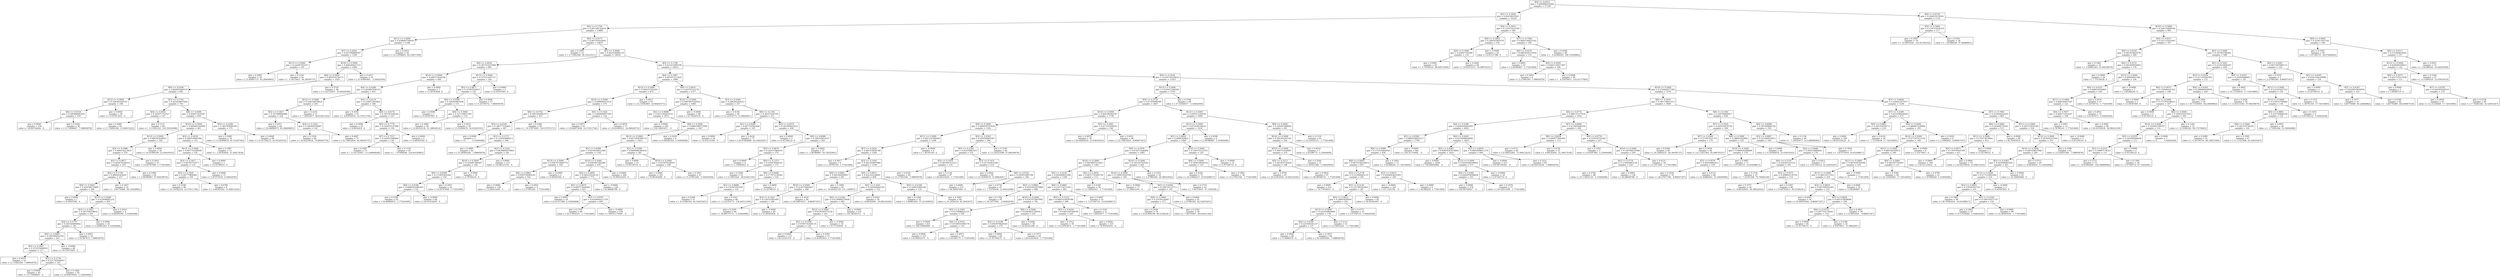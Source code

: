 digraph Tree {
0 [label="X[4] <= 0.6423\ngini = 0.499986255084\nsamples = 17339", shape="box"] ;
1 [label="X[2] <= 0.5000\ngini = 0.49230015901\nsamples = 16229", shape="box"] ;
0 -> 1 ;
2 [label="X[4] <= 0.1736\ngini = 0.481199742033\nsamples = 15885", shape="box"] ;
1 -> 2 ;
3 [label="X[11] <= 0.5000\ngini = 0.438840758934\nsamples = 1248", shape="box"] ;
2 -> 3 ;
4 [label="X[7] <= 0.2954\ngini = 0.447584889567\nsamples = 1189", shape="box"] ;
3 -> 4 ;
5 [label="X[12] <= 0.5000\ngini = 0.22695703257\nsamples = 105", shape="box"] ;
4 -> 5 ;
6 [label="gini = 0.2699\nsamples = 79\nvalue = [ 15.95897137  83.28469065]", shape="box"] ;
5 -> 6 ;
7 [label="gini = 0.1254\nsamples = 26\nvalue = [  3.19179427  44.30036737]", shape="box"] ;
5 -> 7 ;
8 [label="X[14] <= 0.5000\ngini = 0.468240427133\nsamples = 1084", shape="box"] ;
4 -> 8 ;
9 [label="X[6] <= 0.5000\ngini = 0.460316130175\nsamples = 1029", shape="box"] ;
8 -> 9 ;
10 [label="X[0] <= 0.0196\ngini = 0.464050580319\nsamples = 981", shape="box"] ;
9 -> 10 ;
11 [label="X[12] <= 0.5000\ngini = 0.168345359155\nsamples = 198", shape="box"] ;
10 -> 11 ;
12 [label="X[0] <= 0.0154\ngini = 0.200489083445\nsamples = 159", shape="box"] ;
11 -> 12 ;
13 [label="gini = 0.0000\nsamples = 109\nvalue = [ 39.89742844   0.        ]", shape="box"] ;
12 -> 13 ;
14 [label="gini = 0.4283\nsamples = 50\nvalue = [ 15.73098607   7.08805878]", shape="box"] ;
12 -> 14 ;
15 [label="gini = 0.0000\nsamples = 39\nvalue = [ 13.67911832   0.        ]", shape="box"] ;
11 -> 15 ;
16 [label="X[3] <= 0.1742\ngini = 0.425424657824\nsamples = 783", shape="box"] ;
10 -> 16 ;
17 [label="X[0] <= 0.0454\ngini = 0.245071753327\nsamples = 147", shape="box"] ;
16 -> 17 ;
18 [label="gini = 0.4985\nsamples = 61\nvalue = [ 17.78285382  15.94813225]", shape="box"] ;
17 -> 18 ;
19 [label="gini = 0.1111\nsamples = 86\nvalue = [   9.11941221  145.30520496]", shape="box"] ;
17 -> 19 ;
20 [label="X[8] <= 0.5000\ngini = 0.464673219567\nsamples = 636", shape="box"] ;
16 -> 20 ;
21 [label="X[10] <= 0.5000\ngini = 0.489692162889\nsamples = 461", shape="box"] ;
20 -> 21 ;
22 [label="X[12] <= 0.5000\ngini = 0.489763420621\nsamples = 328", shape="box"] ;
21 -> 22 ;
23 [label="X[3] <= 0.1886\ngini = 0.490474213651\nsamples = 278", shape="box"] ;
22 -> 23 ;
24 [label="X[5] <= 0.4877\ngini = 0.483674199355\nsamples = 255", shape="box"] ;
23 -> 24 ;
25 [label="X[0] <= 0.1756\ngini = 0.49602543929\nsamples = 227", shape="box"] ;
24 -> 25 ;
26 [label="X[9] <= 0.5025\ngini = 0.424548135885\nsamples = 206", shape="box"] ;
25 -> 26 ;
27 [label="gini = 0.0000\nsamples = 1\nvalue = [ 0.45597061  0.        ]", shape="box"] ;
26 -> 27 ;
28 [label="X[13] <= 0.5000\ngini = 0.425648681232\nsamples = 205", shape="box"] ;
26 -> 28 ;
29 [label="X[3] <= 0.1827\ngini = 0.393709378832\nsamples = 201", shape="box"] ;
28 -> 29 ;
30 [label="X[0] <= 0.1279\ngini = 0.365320408842\nsamples = 181", shape="box"] ;
29 -> 30 ;
31 [label="X[0] <= 0.0685\ngini = 0.295090453783\nsamples = 165", shape="box"] ;
30 -> 31 ;
32 [label="X[5] <= 0.1667\ngini = 0.375255609593\nsamples = 117", shape="box"] ;
31 -> 32 ;
33 [label="gini = 0.4019\nsamples = 14\nvalue = [ 2.73582366  7.08805878]", shape="box"] ;
32 -> 33 ;
34 [label="X[5] <= 0.2778\ngini = 0.231743069457\nsamples = 103", shape="box"] ;
32 -> 34 ;
35 [label="gini = 0.0000\nsamples = 45\nvalue = [ 15.73098607   0.        ]", shape="box"] ;
34 -> 35 ;
36 [label="gini = 0.3448\nsamples = 58\nvalue = [ 18.69479504   5.31604408]", shape="box"] ;
34 -> 36 ;
37 [label="gini = -0.0000\nsamples = 48\nvalue = [ 19.37875095   0.        ]", shape="box"] ;
31 -> 37 ;
38 [label="gini = 0.4853\nsamples = 16\nvalue = [ 5.01567672  7.08805878]", shape="box"] ;
30 -> 38 ;
39 [label="gini = 0.4994\nsamples = 20\nvalue = [ 5.69963263  5.31604408]", shape="box"] ;
29 -> 39 ;
40 [label="gini = 0.2020\nsamples = 4\nvalue = [ 0.68395592  5.31604408]", shape="box"] ;
28 -> 40 ;
41 [label="gini = 0.1927\nsamples = 21\nvalue = [  3.64776489  30.12424981]", shape="box"] ;
25 -> 41 ;
42 [label="gini = 0.1099\nsamples = 28\nvalue = [  2.96380897  47.84439676]", shape="box"] ;
24 -> 42 ;
43 [label="gini = 0.2921\nsamples = 23\nvalue = [ 8.20747099  1.77201469]", shape="box"] ;
23 -> 43 ;
44 [label="gini = 0.4859\nsamples = 50\nvalue = [ 16.41494199  23.03619103]", shape="box"] ;
22 -> 44 ;
45 [label="X[5] <= 0.4630\ngini = 0.489518483584\nsamples = 133", shape="box"] ;
21 -> 45 ;
46 [label="X[13] <= 0.5000\ngini = 0.497733186508\nsamples = 120", shape="box"] ;
45 -> 46 ;
47 [label="X[3] <= 0.1817\ngini = 0.49792775477\nsamples = 119", shape="box"] ;
46 -> 47 ;
48 [label="X[0] <= 0.1820\ngini = 0.49777964064\nsamples = 104", shape="box"] ;
47 -> 48 ;
49 [label="gini = 0.4166\nsamples = 96\nvalue = [ 33.74182519  14.17611756]", shape="box"] ;
48 -> 49 ;
50 [label="gini = 0.0789\nsamples = 8\nvalue = [  0.68395592  15.94813225]", shape="box"] ;
48 -> 50 ;
51 [label="gini = 0.4990\nsamples = 15\nvalue = [ 3.87575019  3.54402939]", shape="box"] ;
47 -> 51 ;
52 [label="gini = 0.0000\nsamples = 1\nvalue = [ 0.22798531  0.        ]", shape="box"] ;
46 -> 52 ;
53 [label="gini = 0.1887\nsamples = 13\nvalue = [  2.50783836  21.26417634]", shape="box"] ;
45 -> 53 ;
54 [label="X[5] <= 0.2284\ngini = 0.382785096109\nsamples = 175", shape="box"] ;
20 -> 54 ;
55 [label="gini = 0.2685\nsamples = 76\nvalue = [ 15.50300076  81.51267595]", shape="box"] ;
54 -> 55 ;
56 [label="gini = 0.4649\nsamples = 99\nvalue = [ 31.91794275  54.93245553]", shape="box"] ;
54 -> 56 ;
57 [label="gini = 0.3720\nsamples = 48\nvalue = [ 11.62725057  35.44029389]", shape="box"] ;
9 -> 57 ;
58 [label="gini = 0.2417\nsamples = 55\nvalue = [ 21.65860401   3.54402939]", shape="box"] ;
8 -> 58 ;
59 [label="gini = 0.2819\nsamples = 59\nvalue = [ 14.13508893  69.10857309]", shape="box"] ;
3 -> 59 ;
60 [label="X[9] <= 0.0175\ngini = 0.463745024441\nsamples = 14637", shape="box"] ;
2 -> 60 ;
61 [label="gini = 0.1605\nsamples = 21\nvalue = [  2.73582366  28.35223511]", shape="box"] ;
60 -> 61 ;
62 [label="X[1] <= 0.4690\ngini = 0.462554989119\nsamples = 14616", shape="box"] ;
60 -> 62 ;
63 [label="X[4] <= 0.4916\ngini = 0.307551927968\nsamples = 604", shape="box"] ;
62 -> 63 ;
64 [label="X[14] <= 0.5000\ngini = 0.288371634356\nsamples = 460", shape="box"] ;
63 -> 64 ;
65 [label="X[4] <= 0.4289\ngini = 0.283881938119\nsamples = 453", shape="box"] ;
64 -> 65 ;
66 [label="X[12] <= 0.5000\ngini = 0.336236078634\nsamples = 265", shape="box"] ;
65 -> 66 ;
67 [label="X[5] <= 0.1667\ngini = 0.357098894986\nsamples = 228", shape="box"] ;
66 -> 67 ;
68 [label="gini = 0.2971\nsamples = 84\nvalue = [ 18.46680973  83.28469065]", shape="box"] ;
67 -> 68 ;
69 [label="X[3] <= 0.1421\ngini = 0.390400338067\nsamples = 144", shape="box"] ;
67 -> 69 ;
70 [label="gini = 0.3326\nsamples = 69\nvalue = [ 18.92278034  70.88058779]", shape="box"] ;
69 -> 70 ;
71 [label="gini = 0.4487\nsamples = 75\nvalue = [ 22.79853054  44.30036737]", shape="box"] ;
69 -> 71 ;
72 [label="gini = 0.2235\nsamples = 37\nvalue = [  7.29552977  49.61641145]", shape="box"] ;
66 -> 72 ;
73 [label="X[3] <= 0.0114\ngini = 0.218051391864\nsamples = 188", shape="box"] ;
65 -> 73 ;
74 [label="gini = 0.4391\nsamples = 25\nvalue = [  6.83955916  14.17611756]", shape="box"] ;
73 -> 74 ;
75 [label="X[0] <= 0.0176\ngini = 0.193745164229\nsamples = 163", shape="box"] ;
73 -> 75 ;
76 [label="gini = 0.0000\nsamples = 25\nvalue = [ 8.6634416  0.       ]", shape="box"] ;
75 -> 76 ;
77 [label="X[5] <= 0.7778\ngini = 0.145055131996\nsamples = 138", shape="box"] ;
75 -> 77 ;
78 [label="X[7] <= 0.7537\ngini = 0.140912508464\nsamples = 136", shape="box"] ;
77 -> 78 ;
79 [label="gini = 0.1687\nsamples = 75\nvalue = [  11.62725057  113.40894046]", shape="box"] ;
78 -> 79 ;
80 [label="gini = 0.1136\nsamples = 61\nvalue = [   7.97948569  124.04102863]", shape="box"] ;
78 -> 80 ;
81 [label="gini = 0.0000\nsamples = 2\nvalue = [ 0.68395592  0.        ]", shape="box"] ;
77 -> 81 ;
82 [label="gini = 0.0000\nsamples = 7\nvalue = [ 2.50783836  0.        ]", shape="box"] ;
64 -> 82 ;
83 [label="X[13] <= 0.5000\ngini = 0.375211047711\nsamples = 144", shape="box"] ;
63 -> 83 ;
84 [label="X[5] <= 0.4877\ngini = 0.37293554053\nsamples = 142", shape="box"] ;
83 -> 84 ;
85 [label="X[9] <= 0.5090\ngini = 0.330293987636\nsamples = 115", shape="box"] ;
84 -> 85 ;
86 [label="gini = 0.0000\nsamples = 1\nvalue = [ 0.45597061  0.        ]", shape="box"] ;
85 -> 86 ;
87 [label="X[8] <= 0.5000\ngini = 0.327139931305\nsamples = 114", shape="box"] ;
85 -> 87 ;
88 [label="gini = 0.3083\nsamples = 58\nvalue = [ 12.08322118  51.38842614]", shape="box"] ;
87 -> 88 ;
89 [label="gini = 0.3433\nsamples = 56\nvalue = [ 15.50300076  54.93245553]", shape="box"] ;
87 -> 89 ;
90 [label="gini = 0.4906\nsamples = 27\nvalue = [ 9.34739752  7.08805878]", shape="box"] ;
84 -> 90 ;
91 [label="gini = 0.0000\nsamples = 2\nvalue = [ 0.45597061  0.        ]", shape="box"] ;
83 -> 91 ;
92 [label="X[5] <= 0.1790\ngini = 0.431415499149\nsamples = 14012", shape="box"] ;
62 -> 92 ;
93 [label="X[4] <= 0.1987\ngini = 0.467657111822\nsamples = 2989", shape="box"] ;
92 -> 93 ;
94 [label="X[12] <= 0.5000\ngini = 0.499231542201\nsamples = 672", shape="box"] ;
93 -> 94 ;
95 [label="X[10] <= 0.5000\ngini = 0.499669515316\nsamples = 575", shape="box"] ;
94 -> 95 ;
96 [label="X[0] <= 0.0742\ngini = 0.499324094375\nsamples = 457", shape="box"] ;
95 -> 96 ;
97 [label="X[5] <= 0.0185\ngini = 0.186777236442\nsamples = 367", shape="box"] ;
96 -> 97 ;
98 [label="gini = 0.0000\nsamples = 1\nvalue = [ 0.          5.31604408]", shape="box"] ;
97 -> 98 ;
99 [label="X[5] <= 0.1173\ngini = 0.133645886913\nsamples = 366", shape="box"] ;
97 -> 99 ;
100 [label="gini = 0.2895\nsamples = 85\nvalue = [ 33.28585458   7.08805878]", shape="box"] ;
99 -> 100 ;
101 [label="X[5] <= 0.1543\ngini = 0.0638895078903\nsamples = 281", shape="box"] ;
99 -> 101 ;
102 [label="X[14] <= 0.5000\ngini = 0.103981599287\nsamples = 166", shape="box"] ;
101 -> 102 ;
103 [label="X[0] <= 0.0568\ngini = 0.111805392246\nsamples = 156", shape="box"] ;
102 -> 103 ;
104 [label="X[0] <= 0.0186\ngini = 0.0688341096293\nsamples = 134", shape="box"] ;
103 -> 104 ;
105 [label="gini = 0.1598\nsamples = 54\nvalue = [ 18.46680973   1.77201469]", shape="box"] ;
104 -> 105 ;
106 [label="gini = -0.0000\nsamples = 80\nvalue = [ 29.41010439   0.        ]", shape="box"] ;
104 -> 106 ;
107 [label="gini = 0.2921\nsamples = 22\nvalue = [ 8.20747099  1.77201469]", shape="box"] ;
103 -> 107 ;
108 [label="gini = -0.0000\nsamples = 10\nvalue = [ 4.78769141  0.        ]", shape="box"] ;
102 -> 108 ;
109 [label="gini = 0.0000\nsamples = 115\nvalue = [ 42.86123741   0.        ]", shape="box"] ;
101 -> 109 ;
110 [label="gini = 0.2266\nsamples = 90\nvalue = [  19.37875095  129.35707271]", shape="box"] ;
96 -> 110 ;
111 [label="X[5] <= 0.1420\ngini = 0.499840827599\nsamples = 118", shape="box"] ;
95 -> 111 ;
112 [label="gini = 0.4871\nsamples = 61\nvalue = [ 19.60673626  14.17611756]", shape="box"] ;
111 -> 112 ;
113 [label="gini = 0.4874\nsamples = 57\nvalue = [ 18.01083912  24.80820573]", shape="box"] ;
111 -> 113 ;
114 [label="gini = 0.4917\nsamples = 97\nvalue = [ 32.14592805  24.80820573]", shape="box"] ;
94 -> 114 ;
115 [label="X[0] <= 0.0910\ngini = 0.44379722176\nsamples = 2317", shape="box"] ;
93 -> 115 ;
116 [label="X[14] <= 0.5000\ngini = 0.0487847542052\nsamples = 1960", shape="box"] ;
115 -> 116 ;
117 [label="X[1] <= 0.8688\ngini = 0.0511592923531\nsamples = 1872", shape="box"] ;
116 -> 117 ;
118 [label="gini = 0.0000\nsamples = 445\nvalue = [ 156.16993417    0.        ]", shape="box"] ;
117 -> 118 ;
119 [label="X[6] <= 0.5000\ngini = 0.0660308577869\nsamples = 1427", shape="box"] ;
117 -> 119 ;
120 [label="X[12] <= 0.5000\ngini = 0.0472458309733\nsamples = 1423", shape="box"] ;
119 -> 120 ;
121 [label="X[1] <= 0.9389\ngini = 0.0419550612386\nsamples = 1142", shape="box"] ;
120 -> 121 ;
122 [label="X[13] <= 0.5000\ngini = 0.0587073940774\nsamples = 164", shape="box"] ;
121 -> 122 ;
123 [label="X[0] <= 0.0861\ngini = 0.0593794904191\nsamples = 162", shape="box"] ;
122 -> 123 ;
124 [label="gini = 0.0000\nsamples = 158\nvalue = [ 53.80453206   0.        ]", shape="box"] ;
123 -> 124 ;
125 [label="gini = 0.4921\nsamples = 4\nvalue = [ 2.27985305  1.77201469]", shape="box"] ;
123 -> 125 ;
126 [label="gini = -0.0000\nsamples = 2\nvalue = [ 0.68395592  0.        ]", shape="box"] ;
122 -> 126 ;
127 [label="X[10] <= 0.5000\ngini = 0.0391607392085\nsamples = 978", shape="box"] ;
121 -> 127 ;
128 [label="X[4] <= 0.4958\ngini = 0.049232524152\nsamples = 772", shape="box"] ;
127 -> 128 ;
129 [label="X[5] <= 0.0679\ngini = 0.060711604483\nsamples = 623", shape="box"] ;
128 -> 129 ;
130 [label="gini = 0.4941\nsamples = 18\nvalue = [ 6.61157386  5.31604408]", shape="box"] ;
129 -> 130 ;
131 [label="X[3] <= 0.9787\ngini = 0.0164044211724\nsamples = 605", shape="box"] ;
129 -> 131 ;
132 [label="gini = 0.1350\nsamples = 66\nvalue = [ 22.57054523   1.77201469]", shape="box"] ;
131 -> 132 ;
133 [label="gini = -0.0000\nsamples = 539\nvalue = [ 189.91175936    0.        ]", shape="box"] ;
131 -> 133 ;
134 [label="gini = -0.0000\nsamples = 149\nvalue = [ 54.48848798   0.        ]", shape="box"] ;
128 -> 134 ;
135 [label="gini = -0.0000\nsamples = 206\nvalue = [ 74.09522424   0.        ]", shape="box"] ;
127 -> 135 ;
136 [label="X[1] <= 0.9389\ngini = 0.0689866382932\nsamples = 281", shape="box"] ;
120 -> 136 ;
137 [label="gini = 0.0000\nsamples = 33\nvalue = [ 9.34739752  0.        ]", shape="box"] ;
136 -> 137 ;
138 [label="X[10] <= 0.5000\ngini = 0.075879328251\nsamples = 248", shape="box"] ;
136 -> 138 ;
139 [label="gini = 0.0000\nsamples = 201\nvalue = [ 70.90342996   0.        ]", shape="box"] ;
138 -> 139 ;
140 [label="gini = 0.3057\nsamples = 47\nvalue = [ 15.27501546   3.54402939]", shape="box"] ;
138 -> 140 ;
141 [label="gini = 0.2020\nsamples = 4\nvalue = [ 0.68395592  5.31604408]", shape="box"] ;
119 -> 141 ;
142 [label="gini = -0.0000\nsamples = 88\nvalue = [ 33.74182519   0.        ]", shape="box"] ;
116 -> 142 ;
143 [label="X[7] <= 0.4369\ngini = 0.298295243612\nsamples = 357", shape="box"] ;
115 -> 143 ;
144 [label="gini = 0.4144\nsamples = 46\nvalue = [ 13.22314771  31.8962645 ]", shape="box"] ;
143 -> 144 ;
145 [label="X[0] <= 0.1145\ngini = 0.28227436759\nsamples = 311", shape="box"] ;
143 -> 145 ;
146 [label="X[1] <= 0.9299\ngini = 0.487723582448\nsamples = 105", shape="box"] ;
145 -> 146 ;
147 [label="gini = 0.0000\nsamples = 28\nvalue = [ 10.03135344   0.        ]", shape="box"] ;
146 -> 147 ;
148 [label="gini = 0.4424\nsamples = 77\nvalue = [ 20.97464809  42.52835267]", shape="box"] ;
146 -> 148 ;
149 [label="X[3] <= 0.9570\ngini = 0.201996655623\nsamples = 206", shape="box"] ;
145 -> 149 ;
150 [label="gini = 0.0000\nsamples = 3\nvalue = [ 0.91194122  0.        ]", shape="box"] ;
149 -> 150 ;
151 [label="X[4] <= 0.6088\ngini = 0.198193653227\nsamples = 203", shape="box"] ;
149 -> 151 ;
152 [label="X[5] <= 0.0679\ngini = 0.224157864191\nsamples = 176", shape="box"] ;
151 -> 152 ;
153 [label="gini = 0.0000\nsamples = 4\nvalue = [ 1.13992653  0.        ]", shape="box"] ;
152 -> 153 ;
154 [label="X[0] <= 0.1373\ngini = 0.218479584161\nsamples = 172", shape="box"] ;
152 -> 154 ;
155 [label="gini = 0.3289\nsamples = 52\nvalue = [ 12.9951624   49.61641145]", shape="box"] ;
154 -> 155 ;
156 [label="X[0] <= 0.6484\ngini = 0.177972138362\nsamples = 120", shape="box"] ;
154 -> 156 ;
157 [label="X[1] <= 0.8688\ngini = 0.176307291058\nsamples = 119", shape="box"] ;
156 -> 157 ;
158 [label="gini = 0.2209\nsamples = 31\nvalue = [  6.15560324  42.52835267]", shape="box"] ;
157 -> 158 ;
159 [label="gini = 0.1611\nsamples = 88\nvalue = [  13.22314771  136.44513149]", shape="box"] ;
157 -> 159 ;
160 [label="gini = 0.0000\nsamples = 1\nvalue = [ 0.22798531  0.        ]", shape="box"] ;
156 -> 160 ;
161 [label="gini = 0.0849\nsamples = 27\nvalue = [  2.96380897  63.79252901]", shape="box"] ;
151 -> 161 ;
162 [label="X[4] <= 0.3536\ngini = 0.418170520032\nsamples = 11023", shape="box"] ;
92 -> 162 ;
163 [label="X[13] <= 0.5000\ngini = 0.470421566506\nsamples = 3745", shape="box"] ;
162 -> 163 ;
164 [label="X[4] <= 0.2720\ngini = 0.47325990186\nsamples = 3647", shape="box"] ;
163 -> 164 ;
165 [label="X[14] <= 0.5000\ngini = 0.484348392787\nsamples = 1738", shape="box"] ;
164 -> 165 ;
166 [label="X[8] <= 0.5000\ngini = 0.484930767638\nsamples = 1592", shape="box"] ;
165 -> 166 ;
167 [label="X[11] <= 0.5000\ngini = 0.481216768209\nsamples = 1208", shape="box"] ;
166 -> 167 ;
168 [label="X[7] <= 0.2430\ngini = 0.481533850798\nsamples = 1204", shape="box"] ;
167 -> 168 ;
169 [label="gini = 0.4917\nsamples = 5\nvalue = [ 1.36791183  1.77201469]", shape="box"] ;
168 -> 169 ;
170 [label="X[3] <= 0.1454\ngini = 0.481242897086\nsamples = 1199", shape="box"] ;
168 -> 170 ;
171 [label="X[0] <= 0.0661\ngini = 0.492346299857\nsamples = 361", shape="box"] ;
170 -> 171 ;
172 [label="X[10] <= 0.5000\ngini = 0.223075662967\nsamples = 268", shape="box"] ;
171 -> 172 ;
173 [label="X[3] <= 0.1425\ngini = 0.134219361645\nsamples = 188", shape="box"] ;
172 -> 173 ;
174 [label="gini = 0.2295\nsamples = 94\nvalue = [ 34.88175172   5.31604408]", shape="box"] ;
173 -> 174 ;
175 [label="gini = -0.0000\nsamples = 94\nvalue = [ 33.28585458   0.        ]", shape="box"] ;
173 -> 175 ;
176 [label="gini = 0.3618\nsamples = 80\nvalue = [ 28.49816317   8.86007347]", shape="box"] ;
172 -> 176 ;
177 [label="gini = 0.1999\nsamples = 93\nvalue = [  16.64292729  131.1290874 ]", shape="box"] ;
171 -> 177 ;
178 [label="X[0] <= 0.0873\ngini = 0.422322338841\nsamples = 838", shape="box"] ;
170 -> 178 ;
179 [label="X[3] <= 0.1621\ngini = 0.140444444192\nsamples = 722", shape="box"] ;
178 -> 179 ;
180 [label="X[5] <= 0.2160\ngini = 0.0139969279446\nsamples = 692", shape="box"] ;
179 -> 180 ;
181 [label="X[12] <= 0.5000\ngini = 0.0578345572156\nsamples = 161", shape="box"] ;
180 -> 181 ;
182 [label="X[3] <= 0.1598\ngini = 0.0700735349119\nsamples = 126", shape="box"] ;
181 -> 182 ;
183 [label="gini = 0.0000\nsamples = 111\nvalue = [ 40.12541374   0.        ]", shape="box"] ;
182 -> 183 ;
184 [label="gini = 0.3269\nsamples = 15\nvalue = [ 6.83955916  1.77201469]", shape="box"] ;
182 -> 184 ;
185 [label="gini = -0.0000\nsamples = 35\nvalue = [ 10.71530935   0.        ]", shape="box"] ;
181 -> 185 ;
186 [label="gini = -0.0000\nsamples = 531\nvalue = [ 191.96362711    0.        ]", shape="box"] ;
180 -> 186 ;
187 [label="gini = 0.4303\nsamples = 30\nvalue = [  8.89142691  19.49216164]", shape="box"] ;
179 -> 187 ;
188 [label="X[5] <= 0.2160\ngini = 0.328831999336\nsamples = 116", shape="box"] ;
178 -> 188 ;
189 [label="gini = 0.2304\nsamples = 32\nvalue = [  5.69963263  37.21230859]", shape="box"] ;
188 -> 189 ;
190 [label="gini = 0.3693\nsamples = 84\nvalue = [ 21.2026334  65.5645437]", shape="box"] ;
188 -> 190 ;
191 [label="gini = -0.0000\nsamples = 4\nvalue = [ 1.36791183  0.        ]", shape="box"] ;
167 -> 191 ;
192 [label="X[5] <= 0.4383\ngini = 0.493506091947\nsamples = 384", shape="box"] ;
166 -> 192 ;
193 [label="X[5] <= 0.2160\ngini = 0.43219983355\nsamples = 335", shape="box"] ;
192 -> 193 ;
194 [label="X[3] <= 0.1454\ngini = 0.281945313212\nsamples = 116", shape="box"] ;
193 -> 194 ;
195 [label="gini = 0.4330\nsamples = 49\nvalue = [ 15.27501546   7.08805878]", shape="box"] ;
194 -> 195 ;
196 [label="gini = 0.1118\nsamples = 67\nvalue = [ 28.04219256   1.77201469]", shape="box"] ;
194 -> 196 ;
197 [label="X[3] <= 0.1431\ngini = 0.47192453348\nsamples = 219", shape="box"] ;
193 -> 197 ;
198 [label="gini = 0.4402\nsamples = 59\nvalue = [ 15.50300076  31.8962645 ]", shape="box"] ;
197 -> 198 ;
199 [label="X[0] <= 0.0741\ngini = 0.295853995796\nsamples = 160", shape="box"] ;
197 -> 199 ;
200 [label="gini = 0.0000\nsamples = 135\nvalue = [ 48.56087004   0.        ]", shape="box"] ;
199 -> 200 ;
201 [label="gini = 0.4734\nsamples = 25\nvalue = [  7.75150038  12.40410286]", shape="box"] ;
199 -> 201 ;
202 [label="gini = 0.3183\nsamples = 49\nvalue = [ 11.85523588  47.84439676]", shape="box"] ;
192 -> 202 ;
203 [label="X[5] <= 0.2901\ngini = 0.477143208741\nsamples = 146", shape="box"] ;
165 -> 203 ;
204 [label="gini = 0.4976\nsamples = 78\nvalue = [ 26.44629542  23.03619103]", shape="box"] ;
203 -> 204 ;
205 [label="gini = 0.4031\nsamples = 68\nvalue = [ 22.79853054   8.86007347]", shape="box"] ;
203 -> 205 ;
206 [label="X[12] <= 0.5000\ngini = 0.459512181002\nsamples = 1909", shape="box"] ;
164 -> 206 ;
207 [label="X[11] <= 0.5000\ngini = 0.470100196222\nsamples = 1618", shape="box"] ;
206 -> 207 ;
208 [label="X[3] <= 0.9818\ngini = 0.4688350822\nsamples = 1609", shape="box"] ;
207 -> 208 ;
209 [label="X[0] <= 0.1078\ngini = 0.474271446482\nsamples = 1485", shape="box"] ;
208 -> 209 ;
210 [label="X[14] <= 0.5000\ngini = 0.0918897515491\nsamples = 1283", shape="box"] ;
209 -> 210 ;
211 [label="X[5] <= 0.4136\ngini = 0.092699051486\nsamples = 1168", shape="box"] ;
210 -> 211 ;
212 [label="X[3] <= 0.9802\ngini = 0.0432441057889\nsamples = 886", shape="box"] ;
211 -> 212 ;
213 [label="gini = 0.1702\nsamples = 95\nvalue = [ 34.1977958    3.54402939]", shape="box"] ;
212 -> 213 ;
214 [label="X[10] <= 0.5000\ngini = 0.0247475097883\nsamples = 791", shape="box"] ;
212 -> 214 ;
215 [label="X[5] <= 0.3395\ngini = 0.0179998822121\nsamples = 556", shape="box"] ;
214 -> 215 ;
216 [label="gini = -0.0000\nsamples = 421\nvalue = [ 148.19044848    0.        ]", shape="box"] ;
215 -> 216 ;
217 [label="X[0] <= 0.0743\ngini = 0.0726910599178\nsamples = 135", shape="box"] ;
215 -> 217 ;
218 [label="gini = 0.0000\nsamples = 125\nvalue = [ 43.08922271   0.        ]", shape="box"] ;
217 -> 218 ;
219 [label="gini = 0.4973\nsamples = 10\nvalue = [ 2.05186775  1.77201469]", shape="box"] ;
217 -> 219 ;
220 [label="X[8] <= 0.5000\ngini = 0.0395843729518\nsamples = 235", shape="box"] ;
214 -> 220 ;
221 [label="X[5] <= 0.3148\ngini = 0.0545879620243\nsamples = 176", shape="box"] ;
220 -> 221 ;
222 [label="gini = 0.0000\nsamples = 94\nvalue = [ 31.91794275   0.        ]", shape="box"] ;
221 -> 222 ;
223 [label="gini = 0.1072\nsamples = 82\nvalue = [ 29.41010439   1.77201469]", shape="box"] ;
221 -> 223 ;
224 [label="gini = 0.0000\nsamples = 59\nvalue = [ 24.62241298   0.        ]", shape="box"] ;
220 -> 224 ;
225 [label="X[0] <= 0.0865\ngini = 0.214773271395\nsamples = 282", shape="box"] ;
211 -> 225 ;
226 [label="X[5] <= 0.5123\ngini = 0.0685310638786\nsamples = 266", shape="box"] ;
225 -> 226 ;
227 [label="X[5] <= 0.4259\ngini = 0.0383164766059\nsamples = 245", shape="box"] ;
226 -> 227 ;
228 [label="gini = 0.2512\nsamples = 30\nvalue = [ 10.25933874   1.77201469]", shape="box"] ;
227 -> 228 ;
229 [label="gini = 0.0000\nsamples = 215\nvalue = [ 78.65493035   0.        ]", shape="box"] ;
227 -> 229 ;
230 [label="gini = 0.3145\nsamples = 21\nvalue = [ 7.29552977  1.77201469]", shape="box"] ;
226 -> 230 ;
231 [label="gini = 0.4487\nsamples = 16\nvalue = [  5.47164733  10.63208817]", shape="box"] ;
225 -> 231 ;
232 [label="X[5] <= 0.2654\ngini = 0.0831735360738\nsamples = 115", shape="box"] ;
210 -> 232 ;
233 [label="gini = 0.2329\nsamples = 38\nvalue = [ 11.39926527   1.77201469]", shape="box"] ;
232 -> 233 ;
234 [label="gini = -0.0000\nsamples = 77\nvalue = [ 27.58622195   0.        ]", shape="box"] ;
232 -> 234 ;
235 [label="X[14] <= 0.5000\ngini = 0.195143742563\nsamples = 202", shape="box"] ;
209 -> 235 ;
236 [label="X[10] <= 0.5000\ngini = 0.199853249784\nsamples = 184", shape="box"] ;
235 -> 236 ;
237 [label="X[5] <= 0.4506\ngini = 0.209135132711\nsamples = 141", shape="box"] ;
236 -> 237 ;
238 [label="X[8] <= 0.5000\ngini = 0.23539120487\nsamples = 117", shape="box"] ;
237 -> 238 ;
239 [label="gini = 0.2436\nsamples = 79\nvalue = [ 16.41494199  99.2328229 ]", shape="box"] ;
238 -> 239 ;
240 [label="gini = 0.2183\nsamples = 38\nvalue = [  7.06754447  49.61641145]", shape="box"] ;
238 -> 240 ;
241 [label="gini = 0.0966\nsamples = 24\nvalue = [  2.27985305  42.52835267]", shape="box"] ;
237 -> 241 ;
242 [label="gini = 0.1719\nsamples = 43\nvalue = [  7.06754447  67.3365584 ]", shape="box"] ;
236 -> 242 ;
243 [label="gini = 0.1455\nsamples = 18\nvalue = [  2.27985305  26.58022042]", shape="box"] ;
235 -> 243 ;
244 [label="X[14] <= 0.5000\ngini = 0.339155123353\nsamples = 124", shape="box"] ;
208 -> 244 ;
245 [label="X[8] <= 0.5000\ngini = 0.364019930518\nsamples = 110", shape="box"] ;
244 -> 245 ;
246 [label="gini = 0.4244\nsamples = 72\nvalue = [ 24.16644237  10.63208817]", shape="box"] ;
245 -> 246 ;
247 [label="gini = 0.1863\nsamples = 38\nvalue = [ 15.27501546   1.77201469]", shape="box"] ;
245 -> 247 ;
248 [label="gini = -0.0000\nsamples = 14\nvalue = [ 5.47164733  0.        ]", shape="box"] ;
244 -> 248 ;
249 [label="gini = 0.4596\nsamples = 9\nvalue = [ 2.96380897  5.31604408]", shape="box"] ;
207 -> 249 ;
250 [label="X[8] <= 0.5000\ngini = 0.356407068002\nsamples = 291", shape="box"] ;
206 -> 250 ;
251 [label="X[14] <= 0.5000\ngini = 0.392301053191\nsamples = 226", shape="box"] ;
250 -> 251 ;
252 [label="X[10] <= 0.5000\ngini = 0.360751436947\nsamples = 219", shape="box"] ;
251 -> 252 ;
253 [label="X[5] <= 0.3272\ngini = 0.361835730426\nsamples = 188", shape="box"] ;
252 -> 253 ;
254 [label="gini = 0.4794\nsamples = 91\nvalue = [ 29.41010439  19.49216164]", shape="box"] ;
253 -> 254 ;
255 [label="gini = 0.0832\nsamples = 97\nvalue = [ 38.98548721   1.77201469]", shape="box"] ;
253 -> 255 ;
256 [label="gini = 0.3544\nsamples = 31\nvalue = [ 11.85523588   3.54402939]", shape="box"] ;
252 -> 256 ;
257 [label="gini = 0.4019\nsamples = 7\nvalue = [ 2.05186775  5.31604408]", shape="box"] ;
251 -> 257 ;
258 [label="gini = 0.1316\nsamples = 65\nvalue = [ 23.25450115   1.77201469]", shape="box"] ;
250 -> 258 ;
259 [label="gini = 0.1590\nsamples = 98\nvalue = [ 37.16160477   3.54402939]", shape="box"] ;
163 -> 259 ;
260 [label="X[10] <= 0.5000\ngini = 0.374462077383\nsamples = 7278", shape="box"] ;
162 -> 260 ;
261 [label="X[0] <= 0.1016\ngini = 0.381178611273\nsamples = 5840", shape="box"] ;
260 -> 261 ;
262 [label="X[0] <= 0.0774\ngini = 0.088137277424\nsamples = 5182", shape="box"] ;
261 -> 262 ;
263 [label="X[4] <= 0.5188\ngini = 0.0446209463495\nsamples = 4822", shape="box"] ;
262 -> 263 ;
264 [label="X[1] <= 0.9389\ngini = 0.0890358925217\nsamples = 1799", shape="box"] ;
263 -> 264 ;
265 [label="X[6] <= 0.5000\ngini = 0.175335402954\nsamples = 838", shape="box"] ;
264 -> 265 ;
266 [label="X[8] <= 0.5000\ngini = 0.0875558216814\nsamples = 827", shape="box"] ;
265 -> 266 ;
267 [label="X[5] <= 0.2778\ngini = 0.121906465135\nsamples = 501", shape="box"] ;
266 -> 267 ;
268 [label="gini = 0.0000\nsamples = 214\nvalue = [ 74.77918015   0.        ]", shape="box"] ;
267 -> 268 ;
269 [label="X[5] <= 0.4136\ngini = 0.191790341803\nsamples = 287", shape="box"] ;
267 -> 269 ;
270 [label="X[5] <= 0.4012\ngini = 0.26603659504\nsamples = 193", shape="box"] ;
269 -> 270 ;
271 [label="X[12] <= 0.5000\ngini = 0.222450893604\nsamples = 178", shape="box"] ;
270 -> 271 ;
272 [label="X[0] <= 0.0181\ngini = 0.225449181237\nsamples = 137", shape="box"] ;
271 -> 272 ;
273 [label="gini = 0.0000\nsamples = 48\nvalue = [ 17.0988979   0.       ]", shape="box"] ;
272 -> 273 ;
274 [label="gini = 0.3057\nsamples = 89\nvalue = [ 30.55003092   7.08805878]", shape="box"] ;
272 -> 274 ;
275 [label="gini = 0.2112\nsamples = 41\nvalue = [ 12.9951624    1.77201469]", shape="box"] ;
271 -> 275 ;
276 [label="gini = 0.4771\nsamples = 15\nvalue = [ 5.47164733  3.54402939]", shape="box"] ;
270 -> 276 ;
277 [label="gini = 0.0000\nsamples = 94\nvalue = [ 36.93361947   0.        ]", shape="box"] ;
269 -> 277 ;
278 [label="X[3] <= 0.8233\ngini = 0.0294043610393\nsamples = 326", shape="box"] ;
266 -> 278 ;
279 [label="gini = -0.0000\nsamples = 320\nvalue = [ 115.1325792    0.       ]", shape="box"] ;
278 -> 279 ;
280 [label="gini = 0.4999\nsamples = 6\nvalue = [ 1.82388244  1.77201469]", shape="box"] ;
278 -> 280 ;
281 [label="gini = 0.1692\nsamples = 11\nvalue = [  1.82388244  17.72014695]", shape="box"] ;
265 -> 281 ;
282 [label="gini = -0.0000\nsamples = 961\nvalue = [ 354.51714982    0.        ]", shape="box"] ;
264 -> 282 ;
283 [label="X[0] <= 0.0493\ngini = 0.0159499928883\nsamples = 3023", shape="box"] ;
263 -> 283 ;
284 [label="X[5] <= 0.4383\ngini = 0.00404547678843\nsamples = 2423", shape="box"] ;
283 -> 284 ;
285 [label="gini = 0.0000\nsamples = 2050\nvalue = [ 736.84850689    0.        ]", shape="box"] ;
284 -> 285 ;
286 [label="X[13] <= 0.5000\ngini = 0.0254566100852\nsamples = 373", shape="box"] ;
284 -> 286 ;
287 [label="X[0] <= 0.0369\ngini = 0.0264978598626\nsamples = 355", shape="box"] ;
286 -> 287 ;
288 [label="gini = -0.0000\nsamples = 278\nvalue = [ 100.99749027    0.        ]", shape="box"] ;
287 -> 288 ;
289 [label="gini = 0.1079\nsamples = 77\nvalue = [ 29.18211908   1.77201469]", shape="box"] ;
287 -> 289 ;
290 [label="gini = -0.0000\nsamples = 18\nvalue = [ 5.47164733  0.        ]", shape="box"] ;
286 -> 290 ;
291 [label="X[3] <= 0.9818\ngini = 0.0602999011279\nsamples = 600", shape="box"] ;
283 -> 291 ;
292 [label="gini = -0.0000\nsamples = 515\nvalue = [ 192.64758302    0.        ]", shape="box"] ;
291 -> 292 ;
293 [label="gini = 0.3221\nsamples = 85\nvalue = [ 28.04219256   7.08805878]", shape="box"] ;
291 -> 293 ;
294 [label="X[7] <= 0.6606\ngini = 0.412065600354\nsamples = 360", shape="box"] ;
262 -> 294 ;
295 [label="X[0] <= 0.0918\ngini = 0.499477495009\nsamples = 113", shape="box"] ;
294 -> 295 ;
296 [label="gini = 0.4713\nsamples = 82\nvalue = [ 25.99032481  15.94813225]", shape="box"] ;
295 -> 296 ;
297 [label="gini = 0.4158\nsamples = 31\nvalue = [  8.89142691  21.26417634]", shape="box"] ;
295 -> 297 ;
298 [label="X[0] <= 0.0776\ngini = 0.219550753162\nsamples = 247", shape="box"] ;
294 -> 298 ;
299 [label="gini = 0.1455\nsamples = 3\nvalue = [ 0.45597061  5.31604408]", shape="box"] ;
298 -> 299 ;
300 [label="X[14] <= 0.5000\ngini = 0.140760219588\nsamples = 244", shape="box"] ;
298 -> 300 ;
301 [label="X[5] <= 0.2778\ngini = 0.114820993138\nsamples = 226", shape="box"] ;
300 -> 301 ;
302 [label="gini = 0.2740\nsamples = 88\nvalue = [ 27.13025134   5.31604408]", shape="box"] ;
301 -> 302 ;
303 [label="gini = 0.0000\nsamples = 138\nvalue = [ 54.48848798   0.        ]", shape="box"] ;
301 -> 303 ;
304 [label="gini = 0.4121\nsamples = 18\nvalue = [ 4.3317208   1.77201469]", shape="box"] ;
300 -> 304 ;
305 [label="X[0] <= 0.1581\ngini = 0.330799609417\nsamples = 658", shape="box"] ;
261 -> 305 ;
306 [label="X[7] <= 0.5916\ngini = 0.443616978756\nsamples = 399", shape="box"] ;
305 -> 306 ;
307 [label="X[7] <= 0.4369\ngini = 0.373457031733\nsamples = 174", shape="box"] ;
306 -> 307 ;
308 [label="gini = 0.4568\nsamples = 80\nvalue = [ 24.16644237  44.30036737]", shape="box"] ;
307 -> 308 ;
309 [label="gini = 0.3050\nsamples = 94\nvalue = [ 22.11457462  95.68879351]", shape="box"] ;
307 -> 309 ;
310 [label="X[8] <= 0.5000\ngini = 0.48893245894\nsamples = 225", shape="box"] ;
306 -> 310 ;
311 [label="X[14] <= 0.5000\ngini = 0.490924346689\nsamples = 176", shape="box"] ;
310 -> 311 ;
312 [label="X[3] <= 0.9579\ngini = 0.49416683412\nsamples = 159", shape="box"] ;
311 -> 312 ;
313 [label="gini = 0.3634\nsamples = 79\nvalue = [ 28.27017786   8.86007347]", shape="box"] ;
312 -> 313 ;
314 [label="gini = 0.4114\nsamples = 80\nvalue = [ 21.65860401  53.16044084]", shape="box"] ;
312 -> 314 ;
315 [label="gini = 0.4487\nsamples = 17\nvalue = [  5.47164733  10.63208817]", shape="box"] ;
311 -> 315 ;
316 [label="gini = 0.4809\nsamples = 49\nvalue = [ 15.50300076  23.03619103]", shape="box"] ;
310 -> 316 ;
317 [label="X[4] <= 0.6088\ngini = 0.187569864756\nsamples = 259", shape="box"] ;
305 -> 317 ;
318 [label="X[3] <= 0.9807\ngini = 0.215584079012\nsamples = 195", shape="box"] ;
317 -> 318 ;
319 [label="X[3] <= 0.9686\ngini = 0.204216660601\nsamples = 178", shape="box"] ;
318 -> 319 ;
320 [label="X[4] <= 0.3724\ngini = 0.230243353312\nsamples = 161", shape="box"] ;
319 -> 320 ;
321 [label="gini = 0.1576\nsamples = 47\nvalue = [  7.52351508  79.74066126]", shape="box"] ;
320 -> 321 ;
322 [label="X[3] <= 0.9573\ngini = 0.268602130756\nsamples = 114", shape="box"] ;
320 -> 322 ;
323 [label="gini = 0.3757\nsamples = 34\nvalue = [  8.89142691  26.58022042]", shape="box"] ;
322 -> 323 ;
324 [label="gini = 0.2287\nsamples = 80\nvalue = [ 15.04703015  99.2328229 ]", shape="box"] ;
322 -> 324 ;
325 [label="gini = 0.0411\nsamples = 17\nvalue = [  0.91194122  42.52835267]", shape="box"] ;
319 -> 325 ;
326 [label="gini = 0.3916\nsamples = 17\nvalue = [  3.87575019  10.63208817]", shape="box"] ;
318 -> 326 ;
327 [label="gini = 0.1136\nsamples = 64\nvalue = [   7.29552977  113.40894046]", shape="box"] ;
317 -> 327 ;
328 [label="X[7] <= 0.6606\ngini = 0.344623337677\nsamples = 1438", shape="box"] ;
260 -> 328 ;
329 [label="X[7] <= 0.4369\ngini = 0.451636658428\nsamples = 573", shape="box"] ;
328 -> 329 ;
330 [label="X[0] <= 0.0881\ngini = 0.305145034711\nsamples = 218", shape="box"] ;
329 -> 330 ;
331 [label="gini = 0.0000\nsamples = 189\nvalue = [ 68.85156222   0.        ]", shape="box"] ;
330 -> 331 ;
332 [label="gini = 0.4234\nsamples = 29\nvalue = [  7.75150038  17.72014695]", shape="box"] ;
330 -> 332 ;
333 [label="X[6] <= 0.5000\ngini = 0.486807529848\nsamples = 355", shape="box"] ;
329 -> 333 ;
334 [label="X[14] <= 0.5000\ngini = 0.477547213139\nsamples = 349", shape="box"] ;
333 -> 334 ;
335 [label="X[12] <= 0.5000\ngini = 0.480326184972\nsamples = 340", shape="box"] ;
334 -> 335 ;
336 [label="X[11] <= 0.5000\ngini = 0.487016763598\nsamples = 225", shape="box"] ;
335 -> 336 ;
337 [label="X[13] <= 0.5000\ngini = 0.48412571352\nsamples = 224", shape="box"] ;
336 -> 337 ;
338 [label="X[3] <= 0.9816\ngini = 0.487596591441\nsamples = 214", shape="box"] ;
337 -> 338 ;
339 [label="gini = 0.4363\nsamples = 56\nvalue = [ 18.69479504   8.86007347]", shape="box"] ;
338 -> 339 ;
340 [label="X[3] <= 0.9824\ngini = 0.495333858698\nsamples = 158", shape="box"] ;
338 -> 340 ;
341 [label="X[0] <= 0.0723\ngini = 0.497755174505\nsamples = 119", shape="box"] ;
340 -> 341 ;
342 [label="gini = 0.0000\nsamples = 95\nvalue = [ 31.91794275   0.        ]", shape="box"] ;
341 -> 342 ;
343 [label="gini = 0.2189\nsamples = 24\nvalue = [  4.55970611  31.8962645 ]", shape="box"] ;
341 -> 343 ;
344 [label="gini = 0.4821\nsamples = 39\nvalue = [ 12.9951624    8.86007347]", shape="box"] ;
340 -> 344 ;
345 [label="gini = 0.0000\nsamples = 10\nvalue = [ 2.96380897  0.        ]", shape="box"] ;
337 -> 345 ;
346 [label="gini = -0.0000\nsamples = 1\nvalue = [ 0.          1.77201469]", shape="box"] ;
336 -> 346 ;
347 [label="X[8] <= 0.5000\ngini = 0.463397705407\nsamples = 115", shape="box"] ;
335 -> 347 ;
348 [label="gini = 0.4582\nsamples = 94\nvalue = [ 32.14592805  17.72014695]", shape="box"] ;
347 -> 348 ;
349 [label="gini = 0.4799\nsamples = 21\nvalue = [ 7.97948569  5.31604408]", shape="box"] ;
347 -> 349 ;
350 [label="gini = -0.0000\nsamples = 9\nvalue = [ 3.19179427  0.        ]", shape="box"] ;
334 -> 350 ;
351 [label="gini = 0.2020\nsamples = 6\nvalue = [ 1.13992653  8.86007347]", shape="box"] ;
333 -> 351 ;
352 [label="X[7] <= 0.7905\ngini = 0.214048242455\nsamples = 865", shape="box"] ;
328 -> 352 ;
353 [label="X[8] <= 0.5000\ngini = 0.142648732441\nsamples = 511", shape="box"] ;
352 -> 353 ;
354 [label="X[11] <= 0.5000\ngini = 0.170373678461\nsamples = 412", shape="box"] ;
353 -> 354 ;
355 [label="X[0] <= 0.0971\ngini = 0.170579165769\nsamples = 411", shape="box"] ;
354 -> 355 ;
356 [label="gini = -0.0000\nsamples = 358\nvalue = [ 134.51133016    0.        ]", shape="box"] ;
355 -> 356 ;
357 [label="gini = 0.4964\nsamples = 53\nvalue = [ 18.92278034  15.94813225]", shape="box"] ;
355 -> 357 ;
358 [label="gini = 0.0000\nsamples = 1\nvalue = [ 0.22798531  0.        ]", shape="box"] ;
354 -> 358 ;
359 [label="gini = -0.0000\nsamples = 99\nvalue = [ 36.70563416   0.        ]", shape="box"] ;
353 -> 359 ;
360 [label="X[11] <= 0.5000\ngini = 0.295710554769\nsamples = 354", shape="box"] ;
352 -> 360 ;
361 [label="X[12] <= 0.5000\ngini = 0.297054333345\nsamples = 351", shape="box"] ;
360 -> 361 ;
362 [label="X[14] <= 0.5000\ngini = 0.280320837946\nsamples = 290", shape="box"] ;
361 -> 362 ;
363 [label="X[5] <= 0.4383\ngini = 0.243949061454\nsamples = 261", shape="box"] ;
362 -> 363 ;
364 [label="X[13] <= 0.5000\ngini = 0.277123903364\nsamples = 216", shape="box"] ;
363 -> 364 ;
365 [label="X[3] <= 0.9805\ngini = 0.278181927521\nsamples = 214", shape="box"] ;
364 -> 365 ;
366 [label="gini = 0.3483\nsamples = 98\nvalue = [ 36.70563416  10.63208817]", shape="box"] ;
365 -> 366 ;
367 [label="X[5] <= 0.2160\ngini = 0.196335437147\nsamples = 116", shape="box"] ;
365 -> 367 ;
368 [label="gini = 0.3943\nsamples = 27\nvalue = [ 9.57538282  3.54402939]", shape="box"] ;
367 -> 368 ;
369 [label="gini = 0.0960\nsamples = 89\nvalue = [ 33.28585458   1.77201469]", shape="box"] ;
367 -> 369 ;
370 [label="gini = -0.0000\nsamples = 2\nvalue = [ 0.45597061  0.        ]", shape="box"] ;
364 -> 370 ;
371 [label="gini = 0.0000\nsamples = 45\nvalue = [ 16.18695668   0.        ]", shape="box"] ;
363 -> 371 ;
372 [label="gini = 0.4713\nsamples = 29\nvalue = [ 8.6634416   5.31604408]", shape="box"] ;
362 -> 372 ;
373 [label="gini = 0.3599\nsamples = 61\nvalue = [ 23.02651584   7.08805878]", shape="box"] ;
361 -> 373 ;
374 [label="gini = -0.0000\nsamples = 3\nvalue = [ 0.91194122  0.        ]", shape="box"] ;
360 -> 374 ;
375 [label="X[4] <= 0.3933\ngini = 0.135572223181\nsamples = 344", shape="box"] ;
1 -> 375 ;
376 [label="X[4] <= 0.2803\ngini = 0.249541981078\nsamples = 154", shape="box"] ;
375 -> 376 ;
377 [label="X[4] <= 0.1046\ngini = 0.20947756399\nsamples = 134", shape="box"] ;
376 -> 377 ;
378 [label="gini = 0.0991\nsamples = 45\nvalue = [  4.78769141  86.82872004]", shape="box"] ;
377 -> 378 ;
379 [label="gini = 0.2844\nsamples = 89\nvalue = [ 19.83472157  95.68879351]", shape="box"] ;
377 -> 379 ;
380 [label="gini = -0.0000\nsamples = 20\nvalue = [ 6.61157386  0.        ]", shape="box"] ;
376 -> 380 ;
381 [label="X[7] <= 0.7506\ngini = 0.0692336631542\nsamples = 190", shape="box"] ;
375 -> 381 ;
382 [label="X[0] <= 0.0235\ngini = 0.0805830151954\nsamples = 110", shape="box"] ;
381 -> 382 ;
383 [label="gini = 0.4683\nsamples = 10\nvalue = [ 2.96380897  1.77201469]", shape="box"] ;
382 -> 383 ;
384 [label="X[0] <= 0.0295\ngini = 0.0581120417407\nsamples = 100", shape="box"] ;
382 -> 384 ;
385 [label="gini = 0.3683\nsamples = 6\nvalue = [ 2.27985305  7.08805878]", shape="box"] ;
384 -> 385 ;
386 [label="gini = 0.0408\nsamples = 94\nvalue = [   4.55970611  214.41377805]", shape="box"] ;
384 -> 386 ;
387 [label="gini = 0.0548\nsamples = 80\nvalue = [   5.24366202  180.74549885]", shape="box"] ;
381 -> 387 ;
388 [label="X[4] <= 0.6736\ngini = 0.244019159361\nsamples = 1110", shape="box"] ;
0 -> 388 ;
389 [label="X[2] <= 0.5000\ngini = 0.116733416319\nsamples = 117", shape="box"] ;
388 -> 389 ;
390 [label="gini = 0.1697\nsamples = 79\nvalue = [  12.9951624   125.81304332]", shape="box"] ;
389 -> 390 ;
391 [label="gini = 0.0361\nsamples = 38\nvalue = [  1.82388244  97.46080821]", shape="box"] ;
389 -> 391 ;
392 [label="X[10] <= 0.5000\ngini = 0.264135809785\nsamples = 993", shape="box"] ;
388 -> 392 ;
393 [label="X[0] <= 0.0271\ngini = 0.251131831947\nsamples = 797", shape="box"] ;
392 -> 393 ;
394 [label="X[9] <= 0.0145\ngini = 0.481819825078\nsamples = 209", shape="box"] ;
393 -> 394 ;
395 [label="gini = 0.1902\nsamples = 33\nvalue = [  5.69963263  47.84439676]", shape="box"] ;
394 -> 395 ;
396 [label="X[0] <= 0.0131\ngini = 0.493299056663\nsamples = 176", shape="box"] ;
394 -> 396 ;
397 [label="gini = 0.0000\nsamples = 20\nvalue = [ 7.75150038  0.        ]", shape="box"] ;
396 -> 397 ;
398 [label="X[13] <= 0.5000\ngini = 0.49900061366\nsamples = 156", shape="box"] ;
396 -> 398 ;
399 [label="X[0] <= 0.0237\ngini = 0.499654256863\nsamples = 149", shape="box"] ;
398 -> 399 ;
400 [label="X[11] <= 0.5000\ngini = 0.498144937187\nsamples = 122", shape="box"] ;
399 -> 400 ;
401 [label="X[4] <= 0.7657\ngini = 0.496171810247\nsamples = 108", shape="box"] ;
400 -> 401 ;
402 [label="gini = 0.3943\nsamples = 12\nvalue = [ 4.78769141  1.77201469]", shape="box"] ;
401 -> 402 ;
403 [label="gini = 0.4902\nsamples = 96\nvalue = [ 29.41010439  38.98432328]", shape="box"] ;
401 -> 403 ;
404 [label="gini = 0.4852\nsamples = 14\nvalue = [ 5.01567672  3.54402939]", shape="box"] ;
400 -> 404 ;
405 [label="gini = 0.2679\nsamples = 27\nvalue = [ 9.34739752  1.77201469]", shape="box"] ;
399 -> 405 ;
406 [label="gini = -0.0000\nsamples = 7\nvalue = [ 1.82388244  0.        ]", shape="box"] ;
398 -> 406 ;
407 [label="X[2] <= 0.5000\ngini = 0.187003780281\nsamples = 588", shape="box"] ;
393 -> 407 ;
408 [label="X[1] <= 0.3261\ngini = 0.231623456167\nsamples = 459", shape="box"] ;
407 -> 408 ;
409 [label="X[3] <= 0.0236\ngini = 0.217145502583\nsamples = 272", shape="box"] ;
408 -> 409 ;
410 [label="X[9] <= 0.0075\ngini = 0.176040161322\nsamples = 168", shape="box"] ;
409 -> 410 ;
411 [label="gini = 0.0000\nsamples = 1\nvalue = [ 0.45597061  0.        ]", shape="box"] ;
410 -> 411 ;
412 [label="X[5] <= 0.0494\ngini = 0.173783538423\nsamples = 167", shape="box"] ;
410 -> 412 ;
413 [label="gini = 0.0000\nsamples = 2\nvalue = [ 0.91194122  0.        ]", shape="box"] ;
412 -> 413 ;
414 [label="X[6] <= 0.5000\ngini = 0.169225553524\nsamples = 165", shape="box"] ;
412 -> 414 ;
415 [label="X[14] <= 0.5000\ngini = 0.192403749397\nsamples = 114", shape="box"] ;
414 -> 415 ;
416 [label="X[5] <= 0.8333\ngini = 0.195500566636\nsamples = 113", shape="box"] ;
415 -> 416 ;
417 [label="X[1] <= 0.2151\ngini = 0.18887178323\nsamples = 111", shape="box"] ;
416 -> 417 ;
418 [label="gini = 0.2175\nsamples = 73\nvalue = [  14.81904485  104.54886698]", shape="box"] ;
417 -> 418 ;
419 [label="gini = 0.1390\nsamples = 38\nvalue = [  5.47164733  67.3365584 ]", shape="box"] ;
417 -> 419 ;
420 [label="gini = 0.0000\nsamples = 2\nvalue = [ 0.91194122  0.        ]", shape="box"] ;
416 -> 420 ;
421 [label="gini = 0.0000\nsamples = 1\nvalue = [ 0.          3.54402939]", shape="box"] ;
415 -> 421 ;
422 [label="gini = 0.1194\nsamples = 51\nvalue = [  6.15560324  90.37274943]", shape="box"] ;
414 -> 422 ;
423 [label="X[4] <= 0.9393\ngini = 0.298666956658\nsamples = 104", shape="box"] ;
409 -> 423 ;
424 [label="gini = 0.2564\nsamples = 54\nvalue = [ 10.71530935  60.24849962]", shape="box"] ;
423 -> 424 ;
425 [label="gini = 0.3426\nsamples = 50\nvalue = [ 13.45113302  47.84439676]", shape="box"] ;
423 -> 425 ;
426 [label="X[0] <= 0.0355\ngini = 0.25642666682\nsamples = 187", shape="box"] ;
408 -> 426 ;
427 [label="gini = 0.4697\nsamples = 37\nvalue = [ 10.71530935  17.72014695]", shape="box"] ;
426 -> 427 ;
428 [label="X[11] <= 0.5000\ngini = 0.212225227233\nsamples = 150", shape="box"] ;
426 -> 428 ;
429 [label="X[13] <= 0.5000\ngini = 0.219551700964\nsamples = 136", shape="box"] ;
428 -> 429 ;
430 [label="X[0] <= 0.0883\ngini = 0.216736466276\nsamples = 132", shape="box"] ;
429 -> 430 ;
431 [label="X[8] <= 0.5000\ngini = 0.262310736245\nsamples = 102", shape="box"] ;
430 -> 431 ;
432 [label="gini = 0.2099\nsamples = 55\nvalue = [  9.34739752  69.10857309]", shape="box"] ;
431 -> 432 ;
433 [label="gini = 0.3295\nsamples = 47\nvalue = [ 11.17127996  42.52835267]", shape="box"] ;
431 -> 433 ;
434 [label="gini = 0.0931\nsamples = 30\nvalue = [  2.73582366  53.16044084]", shape="box"] ;
430 -> 434 ;
435 [label="gini = 0.3255\nsamples = 4\nvalue = [ 0.91194122  3.54402939]", shape="box"] ;
429 -> 435 ;
436 [label="gini = 0.1331\nsamples = 14\nvalue = [  1.36791183  17.72014695]", shape="box"] ;
428 -> 436 ;
437 [label="X[0] <= 0.0281\ngini = 0.0673587066115\nsamples = 129", shape="box"] ;
407 -> 437 ;
438 [label="gini = 0.3255\nsamples = 5\nvalue = [ 2.27985305  8.86007347]", shape="box"] ;
437 -> 438 ;
439 [label="X[5] <= 0.0185\ngini = 0.0542194220886\nsamples = 124", shape="box"] ;
437 -> 439 ;
440 [label="gini = 0.0000\nsamples = 1\nvalue = [ 0.22798531  0.        ]", shape="box"] ;
439 -> 440 ;
441 [label="X[7] <= 0.0347\ngini = 0.0526653839076\nsamples = 123", shape="box"] ;
439 -> 441 ;
442 [label="gini = 0.1077\nsamples = 31\nvalue = [  3.64776489  60.24849962]", shape="box"] ;
441 -> 442 ;
443 [label="gini = 0.0348\nsamples = 92\nvalue = [   3.64776489  202.00967519]", shape="box"] ;
441 -> 443 ;
444 [label="X[9] <= 0.0095\ngini = 0.323611657242\nsamples = 196", shape="box"] ;
392 -> 444 ;
445 [label="gini = 0.1565\nsamples = 39\nvalue = [  5.47164733  58.47648492]", shape="box"] ;
444 -> 445 ;
446 [label="X[5] <= 0.6111\ngini = 0.375446814045\nsamples = 157", shape="box"] ;
444 -> 446 ;
447 [label="X[12] <= 0.5000\ngini = 0.429640169913\nsamples = 142", shape="box"] ;
446 -> 447 ;
448 [label="X[9] <= 0.5075\ngini = 0.451755517656\nsamples = 115", shape="box"] ;
447 -> 448 ;
449 [label="gini = 0.0000\nsamples = 5\nvalue = [ 1.59589714  0.        ]", shape="box"] ;
448 -> 449 ;
450 [label="X[7] <= 0.0795\ngini = 0.444295826515\nsamples = 110", shape="box"] ;
448 -> 450 ;
451 [label="gini = 0.4838\nsamples = 41\nvalue = [ 12.31120649  17.72014695]", shape="box"] ;
450 -> 451 ;
452 [label="gini = 0.4158\nsamples = 69\nvalue = [ 17.78285382  42.52835267]", shape="box"] ;
450 -> 452 ;
453 [label="gini = 0.3328\nsamples = 27\nvalue = [  6.15560324  23.03619103]", shape="box"] ;
447 -> 453 ;
454 [label="gini = 0.0931\nsamples = 15\nvalue = [  1.82388244  35.44029389]", shape="box"] ;
446 -> 454 ;
}